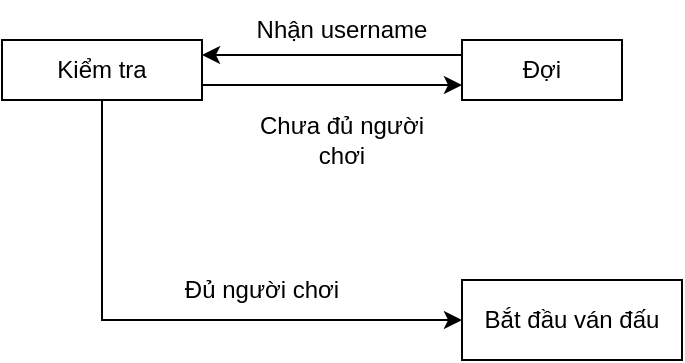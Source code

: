 <mxfile version="20.6.0" type="device"><diagram id="Pj0l6r1GyluWBKv5Km2N" name="Trang-1"><mxGraphModel dx="1038" dy="489" grid="1" gridSize="10" guides="1" tooltips="1" connect="1" arrows="1" fold="1" page="1" pageScale="1" pageWidth="827" pageHeight="1169" math="0" shadow="0"><root><mxCell id="0"/><mxCell id="1" parent="0"/><mxCell id="Byo3UxDaVGvZfq0f3zaR-1" value="Đợi" style="rounded=0;whiteSpace=wrap;html=1;" vertex="1" parent="1"><mxGeometry x="500" y="170" width="80" height="30" as="geometry"/></mxCell><mxCell id="Byo3UxDaVGvZfq0f3zaR-2" value="Kiểm tra" style="rounded=0;whiteSpace=wrap;html=1;" vertex="1" parent="1"><mxGeometry x="270" y="170" width="100" height="30" as="geometry"/></mxCell><mxCell id="Byo3UxDaVGvZfq0f3zaR-3" value="Bắt đầu ván đấu" style="rounded=0;whiteSpace=wrap;html=1;" vertex="1" parent="1"><mxGeometry x="500" y="290" width="110" height="40" as="geometry"/></mxCell><mxCell id="Byo3UxDaVGvZfq0f3zaR-4" value="" style="endArrow=classic;html=1;rounded=0;exitX=0;exitY=0.25;exitDx=0;exitDy=0;entryX=1;entryY=0.25;entryDx=0;entryDy=0;" edge="1" parent="1" source="Byo3UxDaVGvZfq0f3zaR-1" target="Byo3UxDaVGvZfq0f3zaR-2"><mxGeometry width="50" height="50" relative="1" as="geometry"><mxPoint x="390" y="280" as="sourcePoint"/><mxPoint x="440" y="230" as="targetPoint"/></mxGeometry></mxCell><mxCell id="Byo3UxDaVGvZfq0f3zaR-5" value="" style="endArrow=classic;html=1;rounded=0;entryX=0;entryY=0.75;entryDx=0;entryDy=0;exitX=1;exitY=0.75;exitDx=0;exitDy=0;" edge="1" parent="1" source="Byo3UxDaVGvZfq0f3zaR-2" target="Byo3UxDaVGvZfq0f3zaR-1"><mxGeometry width="50" height="50" relative="1" as="geometry"><mxPoint x="440" y="230" as="sourcePoint"/><mxPoint x="390" y="280" as="targetPoint"/></mxGeometry></mxCell><mxCell id="Byo3UxDaVGvZfq0f3zaR-6" value="Nhận username" style="text;html=1;strokeColor=none;fillColor=none;align=center;verticalAlign=middle;whiteSpace=wrap;rounded=0;" vertex="1" parent="1"><mxGeometry x="390" y="150" width="100" height="30" as="geometry"/></mxCell><mxCell id="Byo3UxDaVGvZfq0f3zaR-7" value="Chưa đủ người chơi" style="text;html=1;strokeColor=none;fillColor=none;align=center;verticalAlign=middle;whiteSpace=wrap;rounded=0;" vertex="1" parent="1"><mxGeometry x="390" y="200" width="100" height="40" as="geometry"/></mxCell><mxCell id="Byo3UxDaVGvZfq0f3zaR-9" value="" style="endArrow=classic;html=1;rounded=0;exitX=0.5;exitY=1;exitDx=0;exitDy=0;entryX=0;entryY=0.5;entryDx=0;entryDy=0;" edge="1" parent="1" source="Byo3UxDaVGvZfq0f3zaR-2" target="Byo3UxDaVGvZfq0f3zaR-3"><mxGeometry width="50" height="50" relative="1" as="geometry"><mxPoint x="390" y="260" as="sourcePoint"/><mxPoint x="440" y="210" as="targetPoint"/><Array as="points"><mxPoint x="320" y="310"/></Array></mxGeometry></mxCell><mxCell id="Byo3UxDaVGvZfq0f3zaR-10" value="Đủ người chơi" style="text;html=1;strokeColor=none;fillColor=none;align=center;verticalAlign=middle;whiteSpace=wrap;rounded=0;" vertex="1" parent="1"><mxGeometry x="360" y="280" width="80" height="30" as="geometry"/></mxCell></root></mxGraphModel></diagram></mxfile>